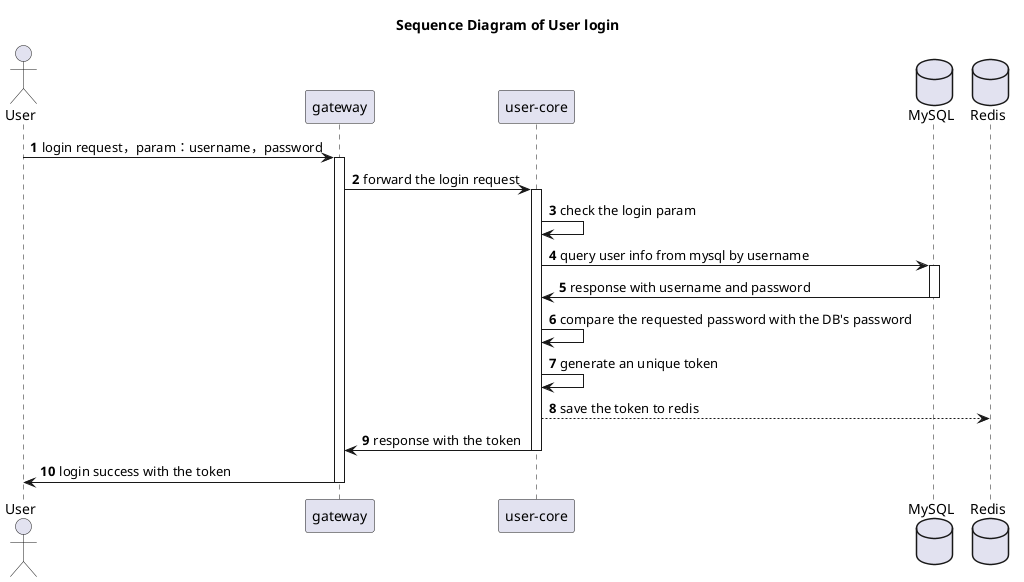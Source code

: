 @startuml
title Sequence Diagram of User login
actor User as user

participant "gateway" as gateway
participant "user-core" as userCore
database "MySQL" as mysql
database "Redis" as redis

autonumber
user-> gateway:login request，param：username，password
activate gateway
gateway-> userCore:forward the login request
activate userCore
userCore-> userCore :check the login param
userCore-> mysql:query user info from mysql by username
activate mysql
mysql-> userCore:response with username and password
deactivate mysql
userCore->userCore:compare the requested password with the DB's password
userCore-> userCore: generate an unique token
userCore--> redis: save the token to redis
userCore-> gateway: response with the token
deactivate userCore
gateway-> user: login success with the token
deactivate gateway
@enduml